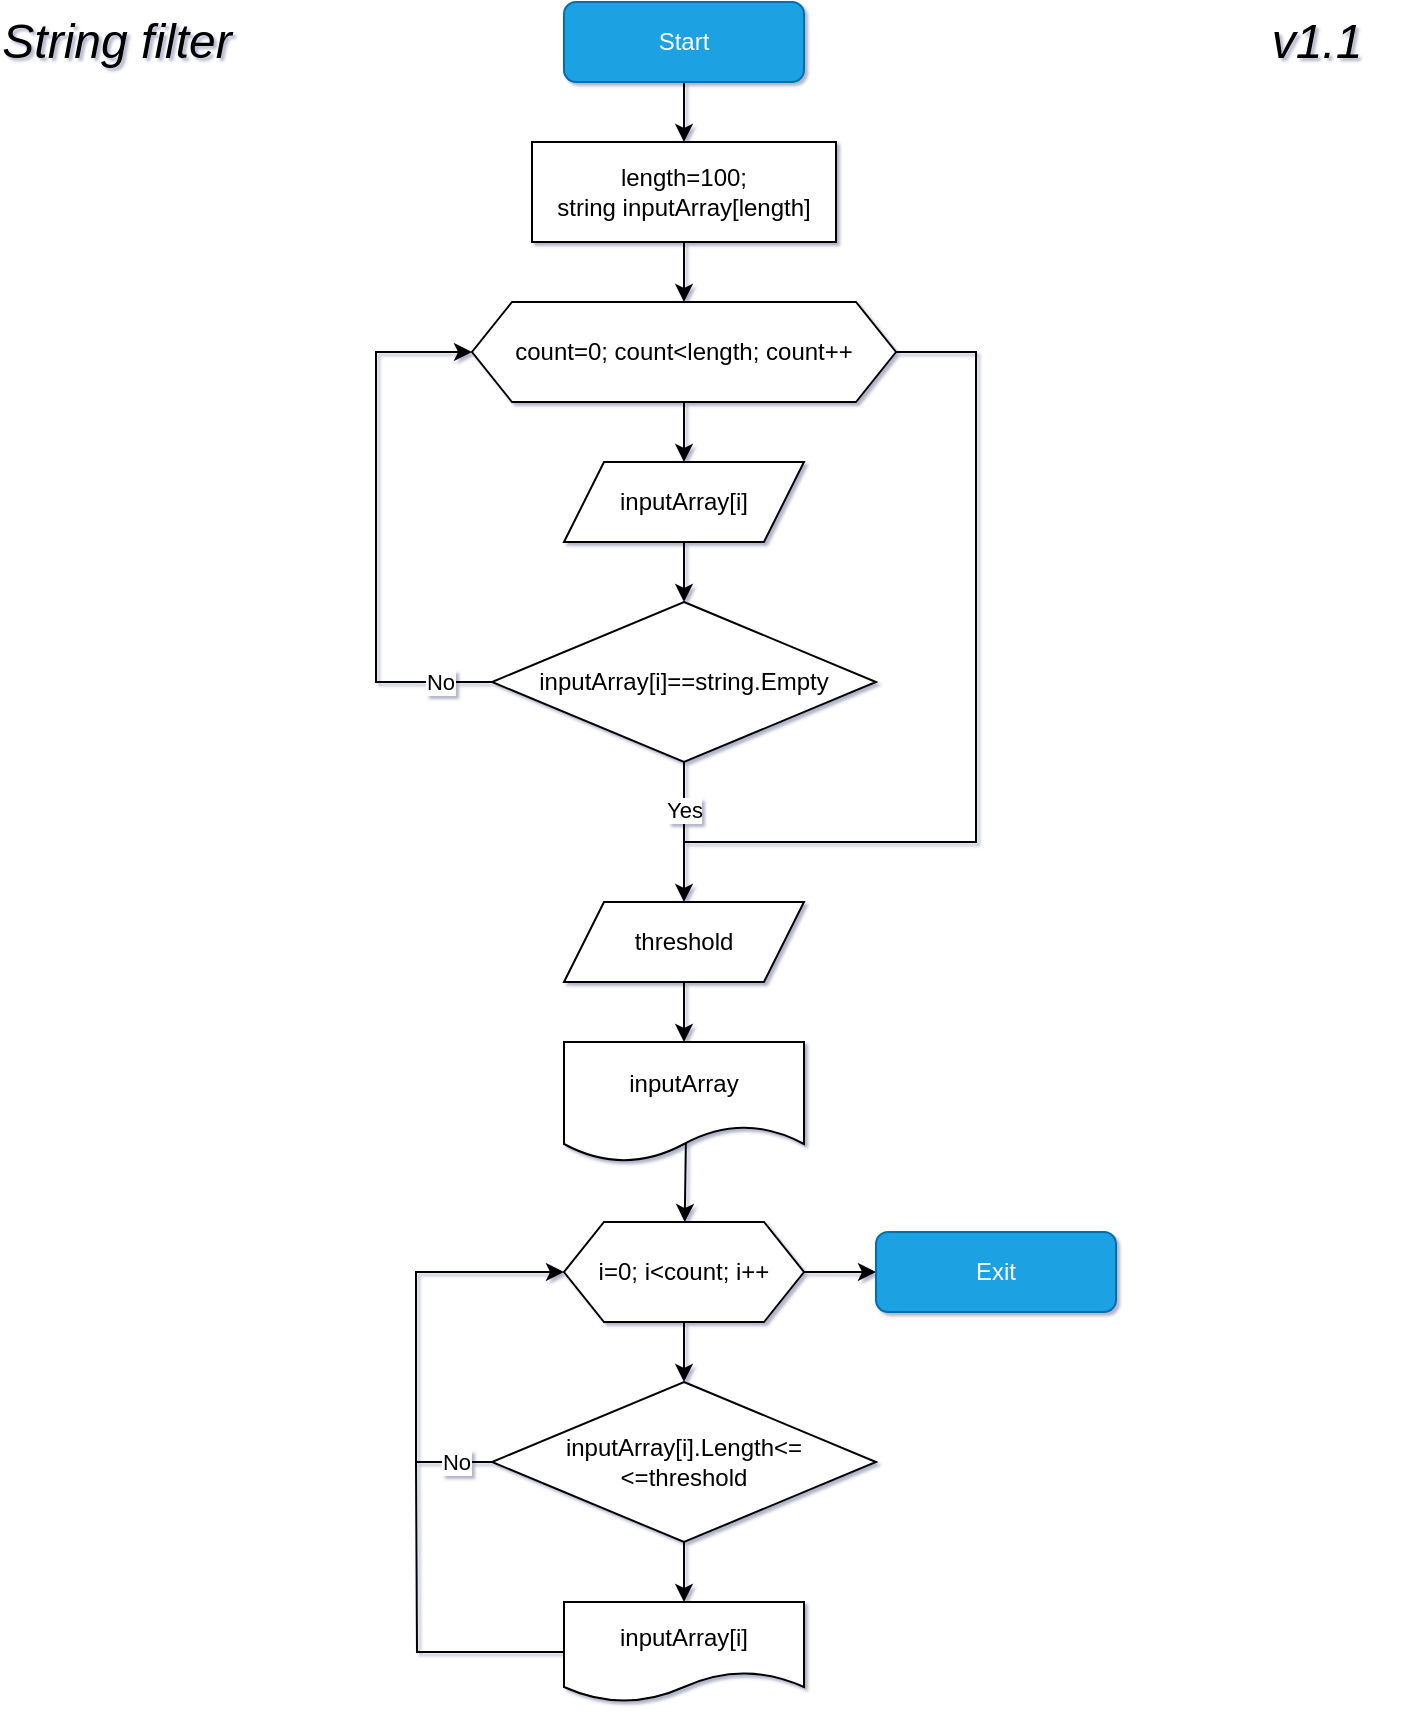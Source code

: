 <mxfile>
    <diagram id="gNhToKoDnuqMyJ4GvL__" name="Страница 1">
        <mxGraphModel dx="884" dy="648" grid="1" gridSize="10" guides="1" tooltips="1" connect="1" arrows="1" fold="1" page="1" pageScale="1" pageWidth="827" pageHeight="1169" math="0" shadow="1">
            <root>
                <mxCell id="0"/>
                <mxCell id="1" parent="0"/>
                <mxCell id="4" value="" style="edgeStyle=none;html=1;" parent="1" source="2" target="3" edge="1">
                    <mxGeometry relative="1" as="geometry"/>
                </mxCell>
                <mxCell id="2" value="Start" style="rounded=1;whiteSpace=wrap;html=1;fillColor=#1ba1e2;fontColor=#ffffff;strokeColor=#006EAF;" parent="1" vertex="1">
                    <mxGeometry x="354" y="30" width="120" height="40" as="geometry"/>
                </mxCell>
                <mxCell id="6" value="" style="edgeStyle=none;html=1;" parent="1" source="3" target="5" edge="1">
                    <mxGeometry relative="1" as="geometry"/>
                </mxCell>
                <mxCell id="3" value="length=100;&lt;br&gt;string inputArray[length]" style="rounded=0;whiteSpace=wrap;html=1;" parent="1" vertex="1">
                    <mxGeometry x="338" y="100" width="152" height="50" as="geometry"/>
                </mxCell>
                <mxCell id="8" value="" style="edgeStyle=none;html=1;" parent="1" source="5" target="7" edge="1">
                    <mxGeometry relative="1" as="geometry"/>
                </mxCell>
                <mxCell id="46" style="edgeStyle=orthogonalEdgeStyle;rounded=0;html=1;endArrow=none;endFill=0;" parent="1" source="5" edge="1">
                    <mxGeometry relative="1" as="geometry">
                        <mxPoint x="414" y="450" as="targetPoint"/>
                        <Array as="points">
                            <mxPoint x="560" y="205"/>
                            <mxPoint x="560" y="450"/>
                        </Array>
                    </mxGeometry>
                </mxCell>
                <mxCell id="5" value="count=0; count&amp;lt;length; count++" style="shape=hexagon;perimeter=hexagonPerimeter2;whiteSpace=wrap;html=1;fixedSize=1;rounded=0;" parent="1" vertex="1">
                    <mxGeometry x="308" y="180" width="212" height="50" as="geometry"/>
                </mxCell>
                <mxCell id="12" value="" style="edgeStyle=orthogonalEdgeStyle;rounded=0;html=1;" parent="1" source="7" target="11" edge="1">
                    <mxGeometry relative="1" as="geometry"/>
                </mxCell>
                <mxCell id="7" value="inputArray[i]" style="shape=parallelogram;perimeter=parallelogramPerimeter;whiteSpace=wrap;html=1;fixedSize=1;rounded=0;" parent="1" vertex="1">
                    <mxGeometry x="354" y="260" width="120" height="40" as="geometry"/>
                </mxCell>
                <mxCell id="52" style="edgeStyle=orthogonalEdgeStyle;rounded=0;html=1;entryX=0;entryY=0.5;entryDx=0;entryDy=0;" parent="1" source="11" target="5" edge="1">
                    <mxGeometry relative="1" as="geometry">
                        <mxPoint x="330" y="210" as="targetPoint"/>
                        <Array as="points">
                            <mxPoint x="260" y="370"/>
                            <mxPoint x="260" y="205"/>
                        </Array>
                    </mxGeometry>
                </mxCell>
                <mxCell id="53" value="No" style="edgeLabel;html=1;align=center;verticalAlign=middle;resizable=0;points=[];" parent="52" vertex="1" connectable="0">
                    <mxGeometry x="-0.912" y="-2" relative="1" as="geometry">
                        <mxPoint x="-14" y="2" as="offset"/>
                    </mxGeometry>
                </mxCell>
                <mxCell id="58" style="edgeStyle=orthogonalEdgeStyle;rounded=0;html=1;entryX=0.5;entryY=0;entryDx=0;entryDy=0;" parent="1" source="11" target="63" edge="1">
                    <mxGeometry relative="1" as="geometry">
                        <mxPoint x="414" y="480" as="targetPoint"/>
                    </mxGeometry>
                </mxCell>
                <mxCell id="59" value="Yes" style="edgeLabel;html=1;align=center;verticalAlign=middle;resizable=0;points=[];" parent="58" vertex="1" connectable="0">
                    <mxGeometry x="-0.2" y="3" relative="1" as="geometry">
                        <mxPoint x="-3" y="-4" as="offset"/>
                    </mxGeometry>
                </mxCell>
                <mxCell id="11" value="&lt;span&gt;inputArray[i]==string.Empty&lt;/span&gt;" style="rhombus;whiteSpace=wrap;html=1;rounded=0;" parent="1" vertex="1">
                    <mxGeometry x="318" y="330" width="192" height="80" as="geometry"/>
                </mxCell>
                <mxCell id="71" style="edgeStyle=orthogonalEdgeStyle;html=1;rounded=0;entryX=0;entryY=0.5;entryDx=0;entryDy=0;" edge="1" parent="1" source="21" target="62">
                    <mxGeometry relative="1" as="geometry">
                        <mxPoint x="340" y="660" as="targetPoint"/>
                        <Array as="points">
                            <mxPoint x="280" y="760"/>
                            <mxPoint x="280" y="665"/>
                        </Array>
                    </mxGeometry>
                </mxCell>
                <mxCell id="72" value="No" style="edgeLabel;html=1;align=center;verticalAlign=middle;resizable=0;points=[];" vertex="1" connectable="0" parent="71">
                    <mxGeometry x="-0.71" y="3" relative="1" as="geometry">
                        <mxPoint x="12" y="-3" as="offset"/>
                    </mxGeometry>
                </mxCell>
                <mxCell id="74" value="" style="edgeStyle=orthogonalEdgeStyle;rounded=0;html=1;" edge="1" parent="1" source="21" target="73">
                    <mxGeometry relative="1" as="geometry"/>
                </mxCell>
                <mxCell id="21" value="&lt;span&gt;inputArray[i].Length&amp;lt;=&lt;br&gt;&amp;lt;=threshold&lt;br&gt;&lt;/span&gt;" style="rhombus;whiteSpace=wrap;html=1;rounded=0;" parent="1" vertex="1">
                    <mxGeometry x="318" y="720" width="192" height="80" as="geometry"/>
                </mxCell>
                <mxCell id="70" value="" style="edgeStyle=none;html=1;exitX=0.508;exitY=0.817;exitDx=0;exitDy=0;exitPerimeter=0;" edge="1" parent="1" source="45" target="62">
                    <mxGeometry relative="1" as="geometry"/>
                </mxCell>
                <mxCell id="45" value="inputArray" style="shape=document;whiteSpace=wrap;html=1;boundedLbl=1;" parent="1" vertex="1">
                    <mxGeometry x="354" y="550" width="120" height="60" as="geometry"/>
                </mxCell>
                <mxCell id="60" value="&lt;span style=&quot;font-weight: normal&quot;&gt;&lt;i&gt;v1.1&lt;/i&gt;&lt;/span&gt;" style="text;strokeColor=none;fillColor=none;html=1;fontSize=24;fontStyle=1;verticalAlign=middle;align=center;" parent="1" vertex="1">
                    <mxGeometry x="680" y="30" width="100" height="40" as="geometry"/>
                </mxCell>
                <mxCell id="61" value="&lt;span style=&quot;font-weight: normal&quot;&gt;&lt;i&gt;String filter&lt;/i&gt;&lt;/span&gt;" style="text;strokeColor=none;fillColor=none;html=1;fontSize=24;fontStyle=1;verticalAlign=middle;align=center;" parent="1" vertex="1">
                    <mxGeometry x="80" y="30" width="100" height="40" as="geometry"/>
                </mxCell>
                <mxCell id="65" value="" style="edgeStyle=none;html=1;" edge="1" parent="1" source="62" target="21">
                    <mxGeometry relative="1" as="geometry"/>
                </mxCell>
                <mxCell id="79" value="" style="edgeStyle=orthogonalEdgeStyle;rounded=0;html=1;endArrow=classic;endFill=1;" edge="1" parent="1" source="62" target="78">
                    <mxGeometry relative="1" as="geometry"/>
                </mxCell>
                <mxCell id="62" value="i=0; i&amp;lt;count; i++" style="shape=hexagon;perimeter=hexagonPerimeter2;whiteSpace=wrap;html=1;fixedSize=1;" vertex="1" parent="1">
                    <mxGeometry x="354" y="640" width="120" height="50" as="geometry"/>
                </mxCell>
                <mxCell id="69" value="" style="edgeStyle=none;html=1;" edge="1" parent="1" source="63" target="45">
                    <mxGeometry relative="1" as="geometry"/>
                </mxCell>
                <mxCell id="63" value="&lt;span&gt;threshold&lt;/span&gt;" style="shape=parallelogram;perimeter=parallelogramPerimeter;whiteSpace=wrap;html=1;fixedSize=1;" vertex="1" parent="1">
                    <mxGeometry x="354" y="480" width="120" height="40" as="geometry"/>
                </mxCell>
                <mxCell id="75" style="edgeStyle=orthogonalEdgeStyle;rounded=0;html=1;endArrow=none;endFill=0;" edge="1" parent="1" source="73">
                    <mxGeometry relative="1" as="geometry">
                        <mxPoint x="280" y="760" as="targetPoint"/>
                    </mxGeometry>
                </mxCell>
                <mxCell id="73" value="inputArray[i]" style="shape=document;whiteSpace=wrap;html=1;boundedLbl=1;rounded=0;" vertex="1" parent="1">
                    <mxGeometry x="354" y="830" width="120" height="50" as="geometry"/>
                </mxCell>
                <mxCell id="78" value="Exit" style="rounded=1;whiteSpace=wrap;html=1;fillColor=#1ba1e2;fontColor=#ffffff;strokeColor=#006EAF;" vertex="1" parent="1">
                    <mxGeometry x="510" y="645" width="120" height="40" as="geometry"/>
                </mxCell>
            </root>
        </mxGraphModel>
    </diagram>
</mxfile>